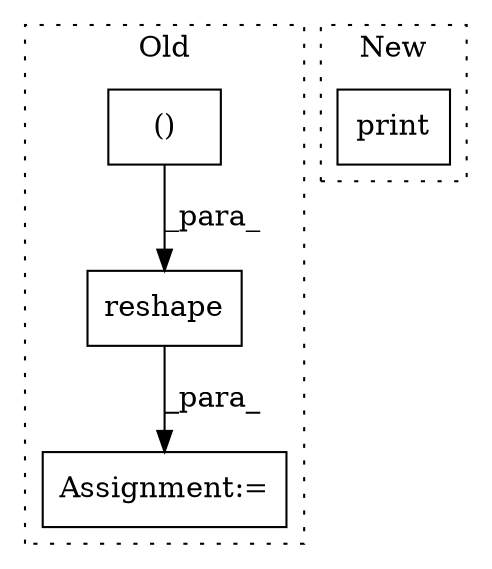 digraph G {
subgraph cluster0 {
1 [label="reshape" a="32" s="1706,1785" l="8,2" shape="box"];
3 [label="Assignment:=" a="7" s="1694" l="1" shape="box"];
4 [label="()" a="106" s="1727" l="58" shape="box"];
label = "Old";
style="dotted";
}
subgraph cluster1 {
2 [label="print" a="32" s="2387,2491" l="6,1" shape="box"];
label = "New";
style="dotted";
}
1 -> 3 [label="_para_"];
4 -> 1 [label="_para_"];
}